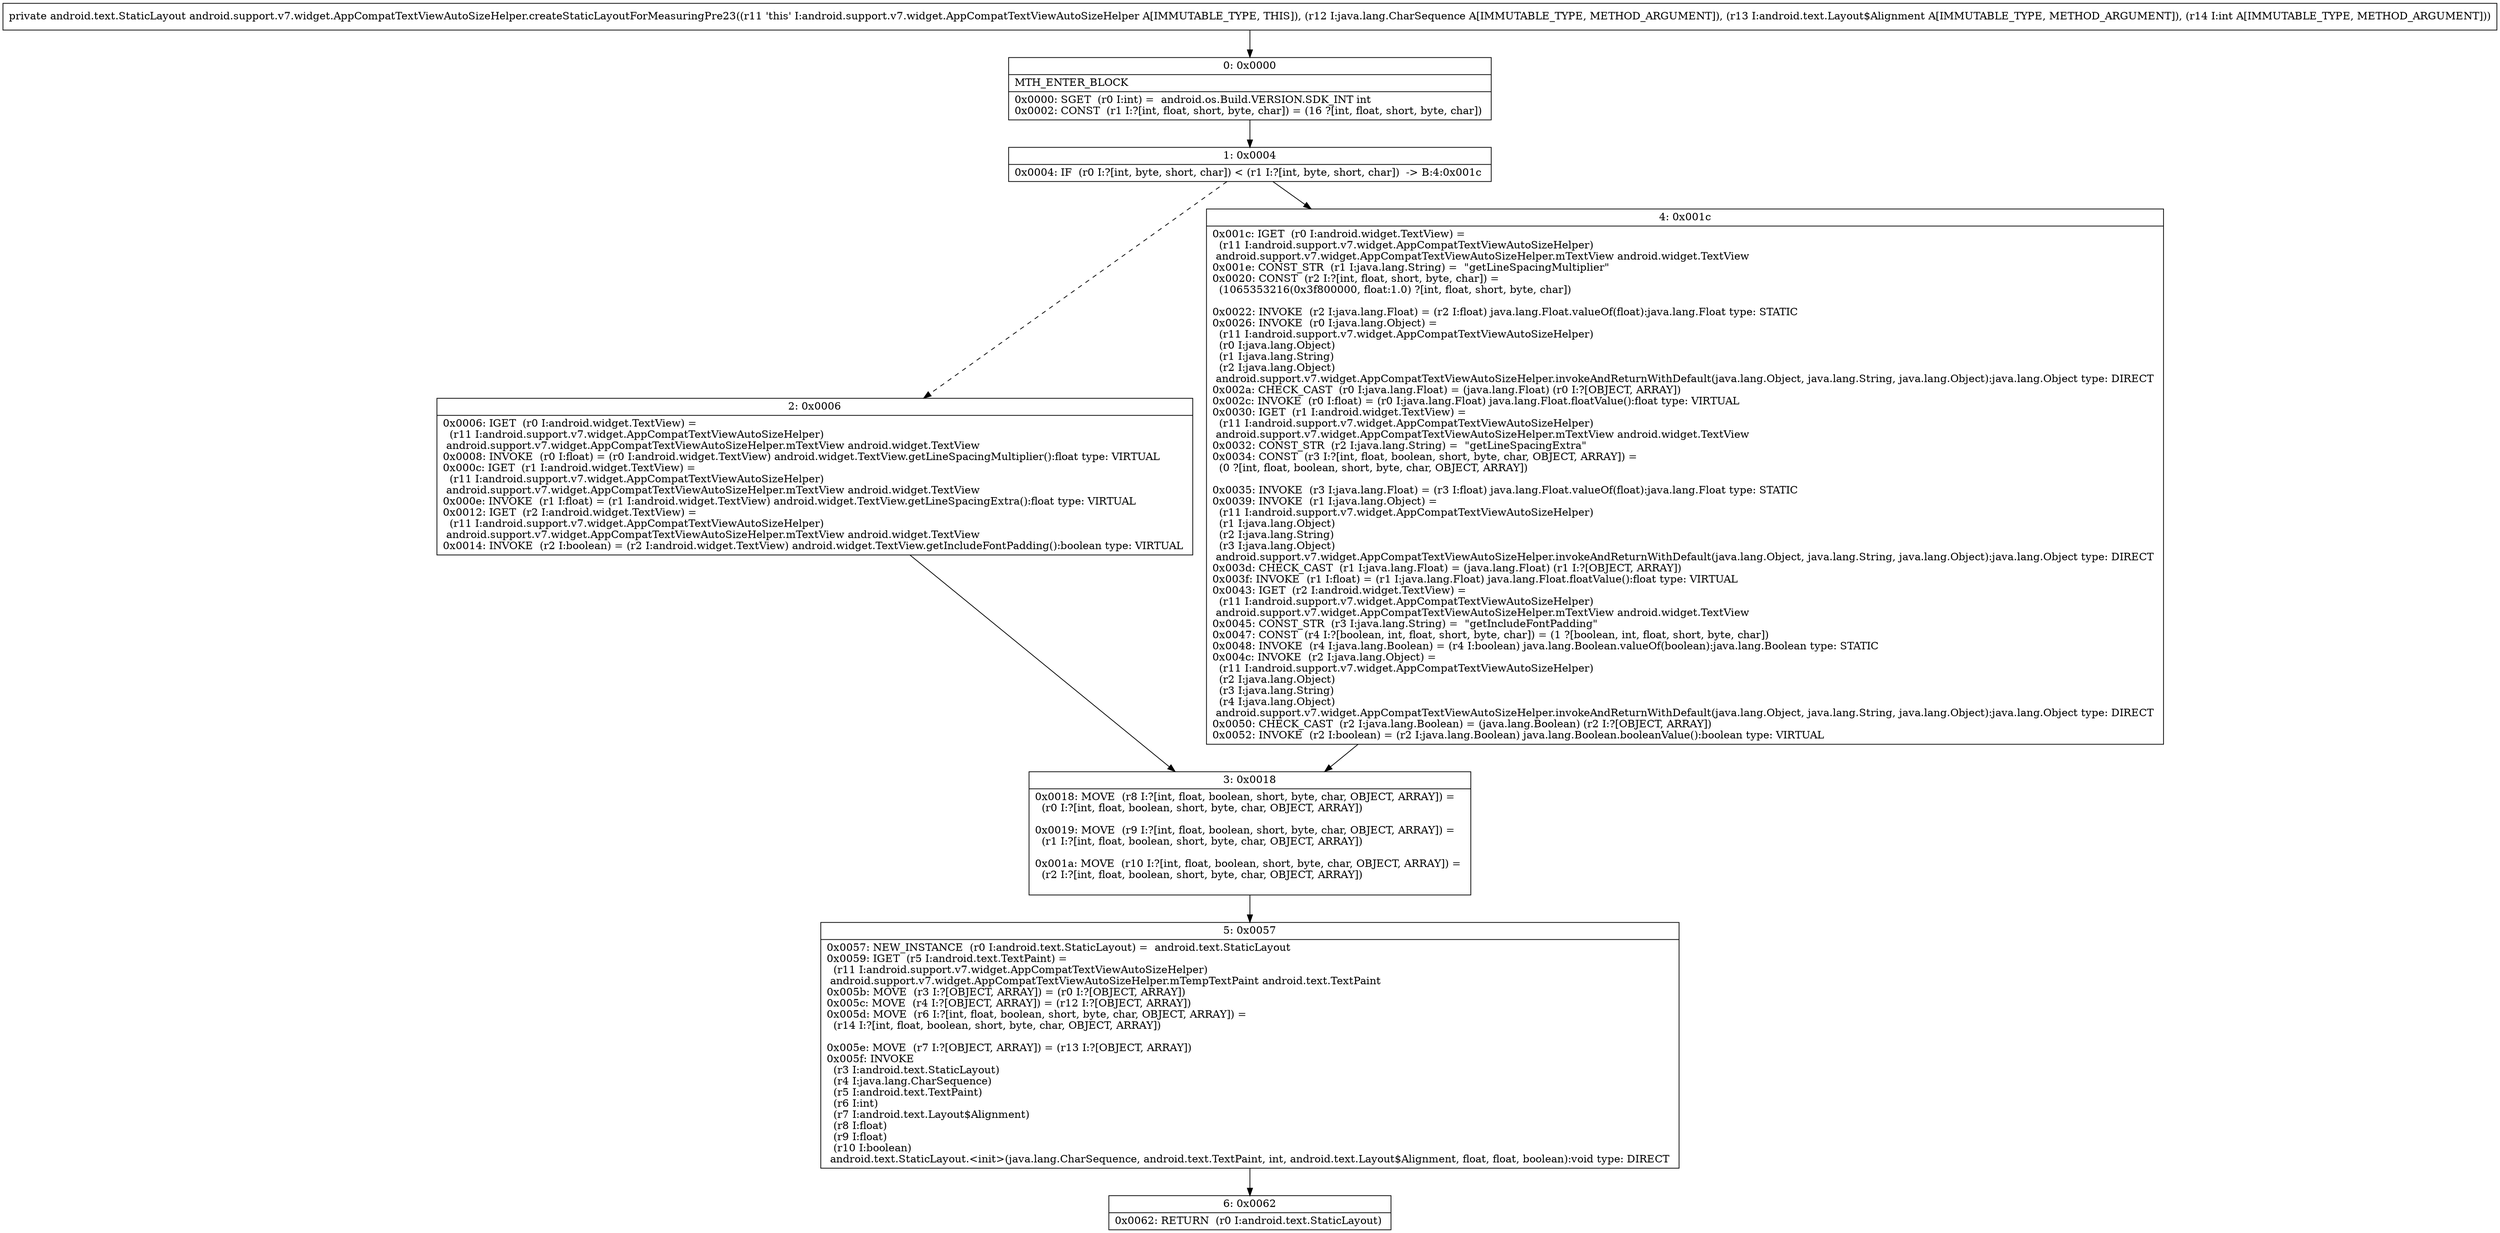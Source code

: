 digraph "CFG forandroid.support.v7.widget.AppCompatTextViewAutoSizeHelper.createStaticLayoutForMeasuringPre23(Ljava\/lang\/CharSequence;Landroid\/text\/Layout$Alignment;I)Landroid\/text\/StaticLayout;" {
Node_0 [shape=record,label="{0\:\ 0x0000|MTH_ENTER_BLOCK\l|0x0000: SGET  (r0 I:int) =  android.os.Build.VERSION.SDK_INT int \l0x0002: CONST  (r1 I:?[int, float, short, byte, char]) = (16 ?[int, float, short, byte, char]) \l}"];
Node_1 [shape=record,label="{1\:\ 0x0004|0x0004: IF  (r0 I:?[int, byte, short, char]) \< (r1 I:?[int, byte, short, char])  \-\> B:4:0x001c \l}"];
Node_2 [shape=record,label="{2\:\ 0x0006|0x0006: IGET  (r0 I:android.widget.TextView) = \l  (r11 I:android.support.v7.widget.AppCompatTextViewAutoSizeHelper)\l android.support.v7.widget.AppCompatTextViewAutoSizeHelper.mTextView android.widget.TextView \l0x0008: INVOKE  (r0 I:float) = (r0 I:android.widget.TextView) android.widget.TextView.getLineSpacingMultiplier():float type: VIRTUAL \l0x000c: IGET  (r1 I:android.widget.TextView) = \l  (r11 I:android.support.v7.widget.AppCompatTextViewAutoSizeHelper)\l android.support.v7.widget.AppCompatTextViewAutoSizeHelper.mTextView android.widget.TextView \l0x000e: INVOKE  (r1 I:float) = (r1 I:android.widget.TextView) android.widget.TextView.getLineSpacingExtra():float type: VIRTUAL \l0x0012: IGET  (r2 I:android.widget.TextView) = \l  (r11 I:android.support.v7.widget.AppCompatTextViewAutoSizeHelper)\l android.support.v7.widget.AppCompatTextViewAutoSizeHelper.mTextView android.widget.TextView \l0x0014: INVOKE  (r2 I:boolean) = (r2 I:android.widget.TextView) android.widget.TextView.getIncludeFontPadding():boolean type: VIRTUAL \l}"];
Node_3 [shape=record,label="{3\:\ 0x0018|0x0018: MOVE  (r8 I:?[int, float, boolean, short, byte, char, OBJECT, ARRAY]) = \l  (r0 I:?[int, float, boolean, short, byte, char, OBJECT, ARRAY])\l \l0x0019: MOVE  (r9 I:?[int, float, boolean, short, byte, char, OBJECT, ARRAY]) = \l  (r1 I:?[int, float, boolean, short, byte, char, OBJECT, ARRAY])\l \l0x001a: MOVE  (r10 I:?[int, float, boolean, short, byte, char, OBJECT, ARRAY]) = \l  (r2 I:?[int, float, boolean, short, byte, char, OBJECT, ARRAY])\l \l}"];
Node_4 [shape=record,label="{4\:\ 0x001c|0x001c: IGET  (r0 I:android.widget.TextView) = \l  (r11 I:android.support.v7.widget.AppCompatTextViewAutoSizeHelper)\l android.support.v7.widget.AppCompatTextViewAutoSizeHelper.mTextView android.widget.TextView \l0x001e: CONST_STR  (r1 I:java.lang.String) =  \"getLineSpacingMultiplier\" \l0x0020: CONST  (r2 I:?[int, float, short, byte, char]) = \l  (1065353216(0x3f800000, float:1.0) ?[int, float, short, byte, char])\l \l0x0022: INVOKE  (r2 I:java.lang.Float) = (r2 I:float) java.lang.Float.valueOf(float):java.lang.Float type: STATIC \l0x0026: INVOKE  (r0 I:java.lang.Object) = \l  (r11 I:android.support.v7.widget.AppCompatTextViewAutoSizeHelper)\l  (r0 I:java.lang.Object)\l  (r1 I:java.lang.String)\l  (r2 I:java.lang.Object)\l android.support.v7.widget.AppCompatTextViewAutoSizeHelper.invokeAndReturnWithDefault(java.lang.Object, java.lang.String, java.lang.Object):java.lang.Object type: DIRECT \l0x002a: CHECK_CAST  (r0 I:java.lang.Float) = (java.lang.Float) (r0 I:?[OBJECT, ARRAY]) \l0x002c: INVOKE  (r0 I:float) = (r0 I:java.lang.Float) java.lang.Float.floatValue():float type: VIRTUAL \l0x0030: IGET  (r1 I:android.widget.TextView) = \l  (r11 I:android.support.v7.widget.AppCompatTextViewAutoSizeHelper)\l android.support.v7.widget.AppCompatTextViewAutoSizeHelper.mTextView android.widget.TextView \l0x0032: CONST_STR  (r2 I:java.lang.String) =  \"getLineSpacingExtra\" \l0x0034: CONST  (r3 I:?[int, float, boolean, short, byte, char, OBJECT, ARRAY]) = \l  (0 ?[int, float, boolean, short, byte, char, OBJECT, ARRAY])\l \l0x0035: INVOKE  (r3 I:java.lang.Float) = (r3 I:float) java.lang.Float.valueOf(float):java.lang.Float type: STATIC \l0x0039: INVOKE  (r1 I:java.lang.Object) = \l  (r11 I:android.support.v7.widget.AppCompatTextViewAutoSizeHelper)\l  (r1 I:java.lang.Object)\l  (r2 I:java.lang.String)\l  (r3 I:java.lang.Object)\l android.support.v7.widget.AppCompatTextViewAutoSizeHelper.invokeAndReturnWithDefault(java.lang.Object, java.lang.String, java.lang.Object):java.lang.Object type: DIRECT \l0x003d: CHECK_CAST  (r1 I:java.lang.Float) = (java.lang.Float) (r1 I:?[OBJECT, ARRAY]) \l0x003f: INVOKE  (r1 I:float) = (r1 I:java.lang.Float) java.lang.Float.floatValue():float type: VIRTUAL \l0x0043: IGET  (r2 I:android.widget.TextView) = \l  (r11 I:android.support.v7.widget.AppCompatTextViewAutoSizeHelper)\l android.support.v7.widget.AppCompatTextViewAutoSizeHelper.mTextView android.widget.TextView \l0x0045: CONST_STR  (r3 I:java.lang.String) =  \"getIncludeFontPadding\" \l0x0047: CONST  (r4 I:?[boolean, int, float, short, byte, char]) = (1 ?[boolean, int, float, short, byte, char]) \l0x0048: INVOKE  (r4 I:java.lang.Boolean) = (r4 I:boolean) java.lang.Boolean.valueOf(boolean):java.lang.Boolean type: STATIC \l0x004c: INVOKE  (r2 I:java.lang.Object) = \l  (r11 I:android.support.v7.widget.AppCompatTextViewAutoSizeHelper)\l  (r2 I:java.lang.Object)\l  (r3 I:java.lang.String)\l  (r4 I:java.lang.Object)\l android.support.v7.widget.AppCompatTextViewAutoSizeHelper.invokeAndReturnWithDefault(java.lang.Object, java.lang.String, java.lang.Object):java.lang.Object type: DIRECT \l0x0050: CHECK_CAST  (r2 I:java.lang.Boolean) = (java.lang.Boolean) (r2 I:?[OBJECT, ARRAY]) \l0x0052: INVOKE  (r2 I:boolean) = (r2 I:java.lang.Boolean) java.lang.Boolean.booleanValue():boolean type: VIRTUAL \l}"];
Node_5 [shape=record,label="{5\:\ 0x0057|0x0057: NEW_INSTANCE  (r0 I:android.text.StaticLayout) =  android.text.StaticLayout \l0x0059: IGET  (r5 I:android.text.TextPaint) = \l  (r11 I:android.support.v7.widget.AppCompatTextViewAutoSizeHelper)\l android.support.v7.widget.AppCompatTextViewAutoSizeHelper.mTempTextPaint android.text.TextPaint \l0x005b: MOVE  (r3 I:?[OBJECT, ARRAY]) = (r0 I:?[OBJECT, ARRAY]) \l0x005c: MOVE  (r4 I:?[OBJECT, ARRAY]) = (r12 I:?[OBJECT, ARRAY]) \l0x005d: MOVE  (r6 I:?[int, float, boolean, short, byte, char, OBJECT, ARRAY]) = \l  (r14 I:?[int, float, boolean, short, byte, char, OBJECT, ARRAY])\l \l0x005e: MOVE  (r7 I:?[OBJECT, ARRAY]) = (r13 I:?[OBJECT, ARRAY]) \l0x005f: INVOKE  \l  (r3 I:android.text.StaticLayout)\l  (r4 I:java.lang.CharSequence)\l  (r5 I:android.text.TextPaint)\l  (r6 I:int)\l  (r7 I:android.text.Layout$Alignment)\l  (r8 I:float)\l  (r9 I:float)\l  (r10 I:boolean)\l android.text.StaticLayout.\<init\>(java.lang.CharSequence, android.text.TextPaint, int, android.text.Layout$Alignment, float, float, boolean):void type: DIRECT \l}"];
Node_6 [shape=record,label="{6\:\ 0x0062|0x0062: RETURN  (r0 I:android.text.StaticLayout) \l}"];
MethodNode[shape=record,label="{private android.text.StaticLayout android.support.v7.widget.AppCompatTextViewAutoSizeHelper.createStaticLayoutForMeasuringPre23((r11 'this' I:android.support.v7.widget.AppCompatTextViewAutoSizeHelper A[IMMUTABLE_TYPE, THIS]), (r12 I:java.lang.CharSequence A[IMMUTABLE_TYPE, METHOD_ARGUMENT]), (r13 I:android.text.Layout$Alignment A[IMMUTABLE_TYPE, METHOD_ARGUMENT]), (r14 I:int A[IMMUTABLE_TYPE, METHOD_ARGUMENT])) }"];
MethodNode -> Node_0;
Node_0 -> Node_1;
Node_1 -> Node_2[style=dashed];
Node_1 -> Node_4;
Node_2 -> Node_3;
Node_3 -> Node_5;
Node_4 -> Node_3;
Node_5 -> Node_6;
}

